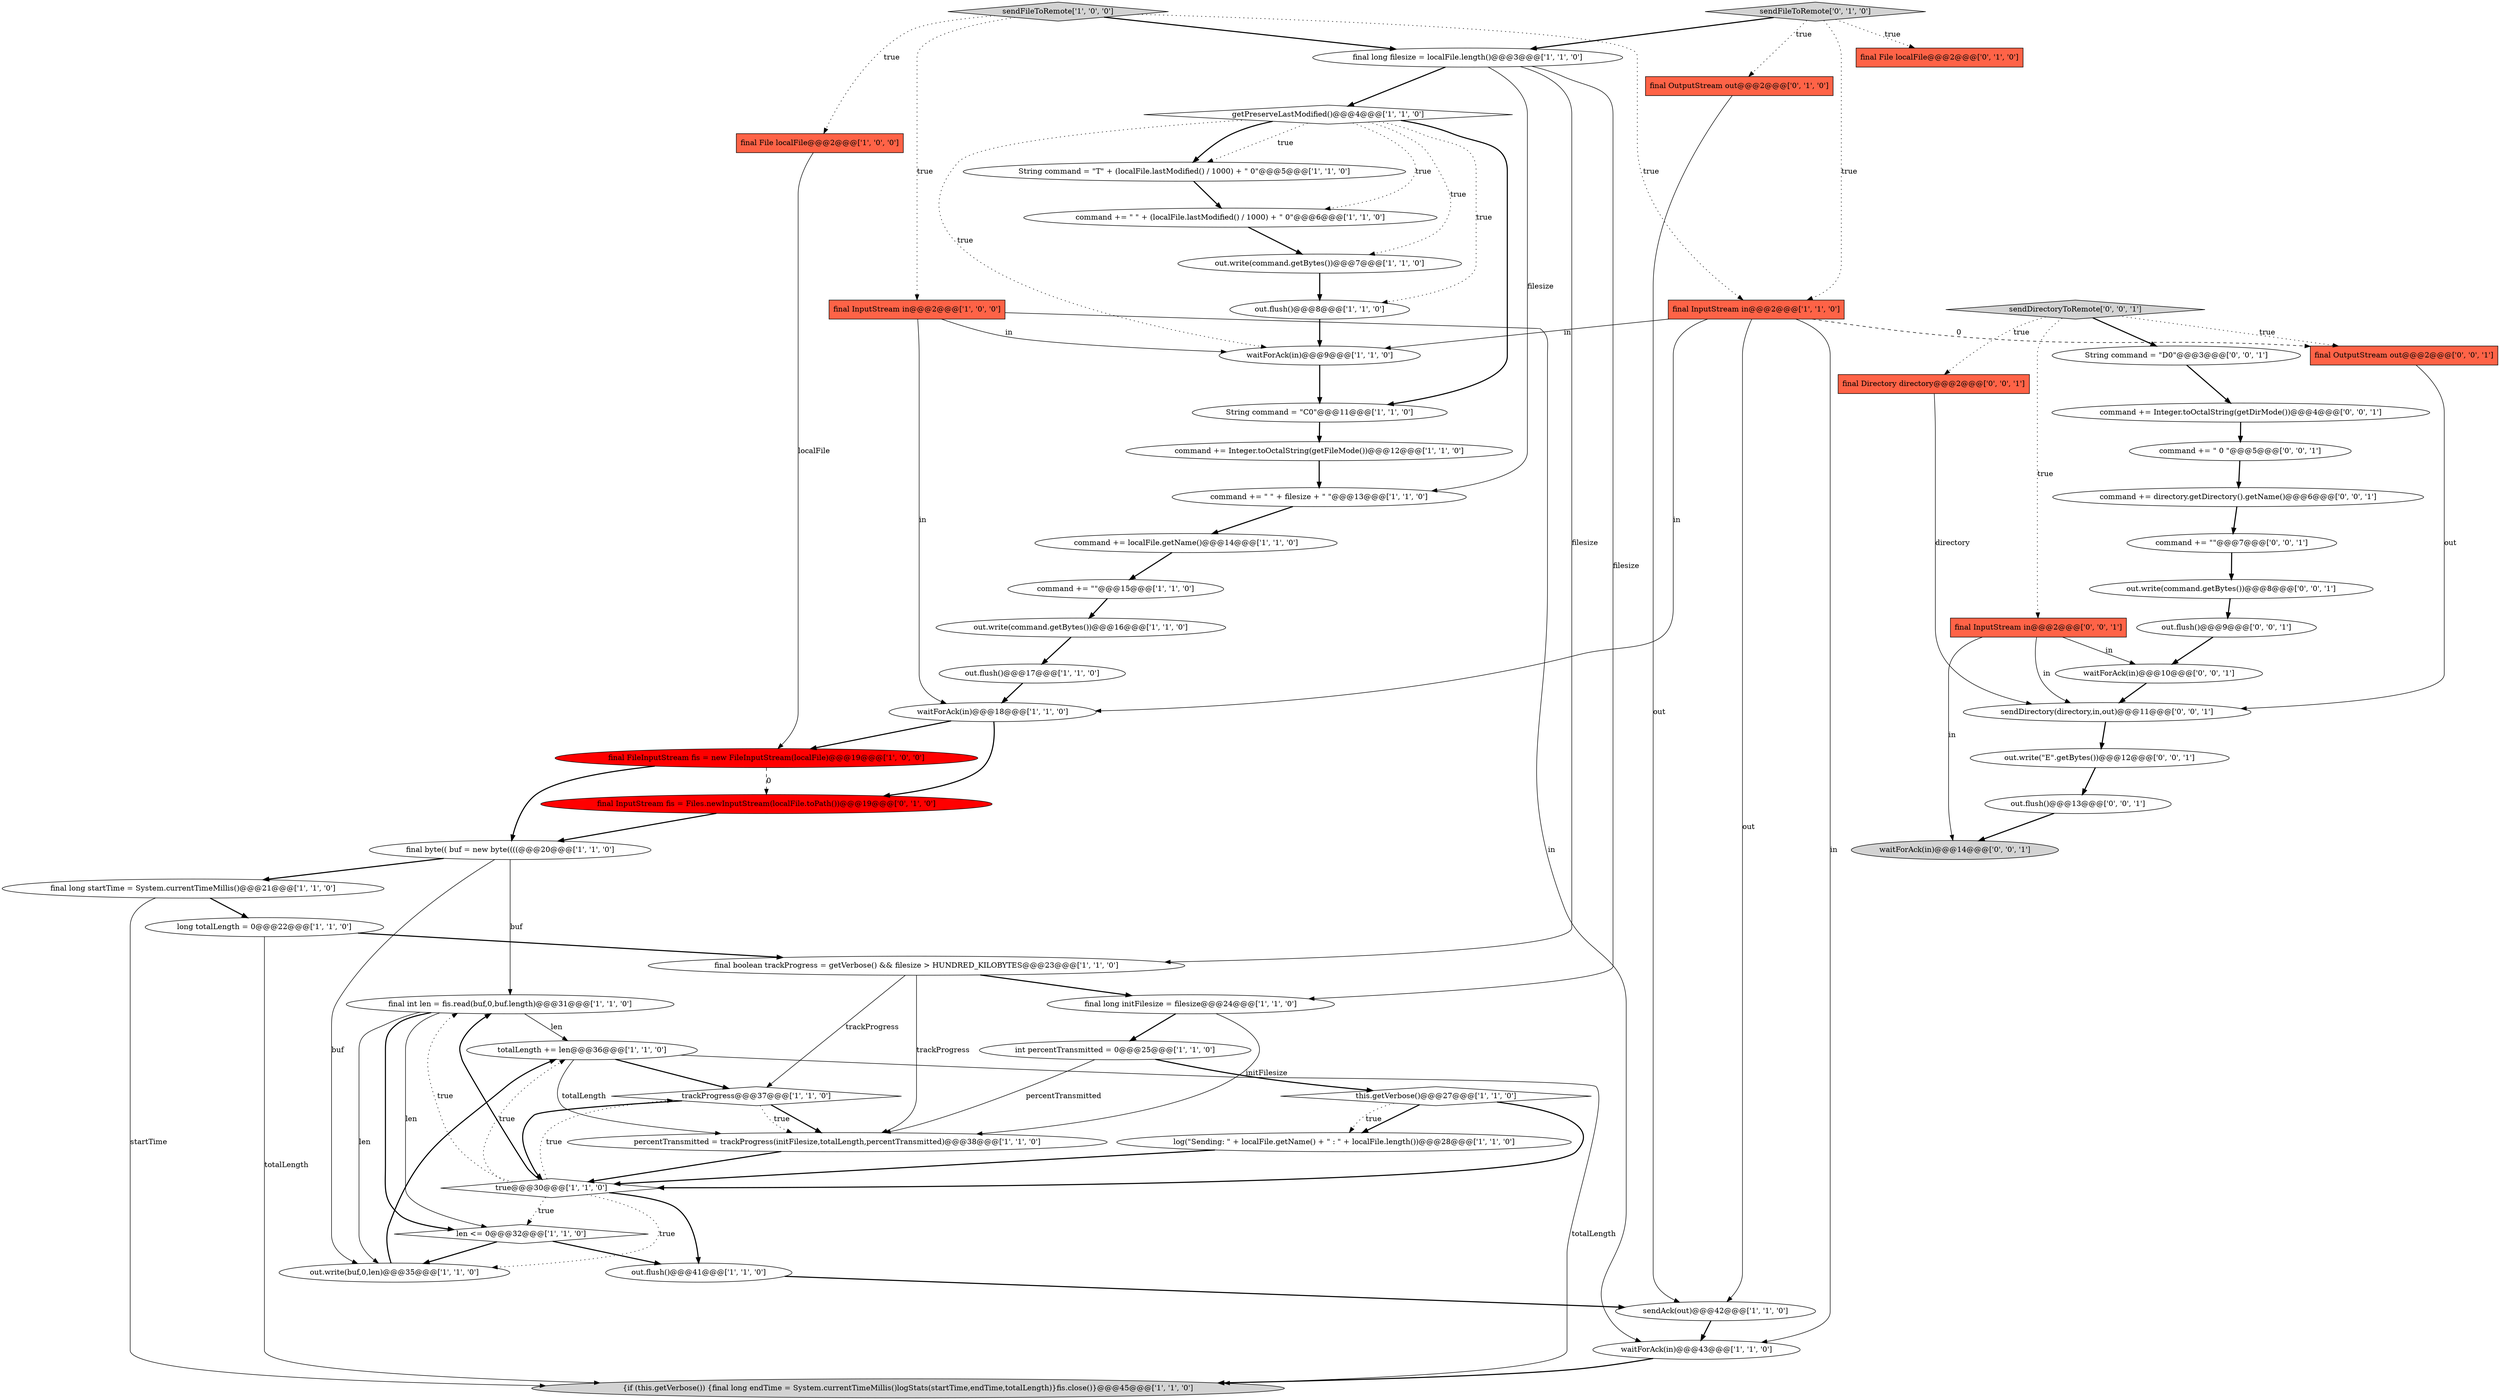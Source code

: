 digraph {
22 [style = filled, label = "waitForAck(in)@@@9@@@['1', '1', '0']", fillcolor = white, shape = ellipse image = "AAA0AAABBB1BBB"];
36 [style = filled, label = "trackProgress@@@37@@@['1', '1', '0']", fillcolor = white, shape = diamond image = "AAA0AAABBB1BBB"];
52 [style = filled, label = "command += Integer.toOctalString(getDirMode())@@@4@@@['0', '0', '1']", fillcolor = white, shape = ellipse image = "AAA0AAABBB3BBB"];
39 [style = filled, label = "sendFileToRemote['0', '1', '0']", fillcolor = lightgray, shape = diamond image = "AAA0AAABBB2BBB"];
46 [style = filled, label = "final InputStream in@@@2@@@['0', '0', '1']", fillcolor = tomato, shape = box image = "AAA0AAABBB3BBB"];
54 [style = filled, label = "out.flush()@@@13@@@['0', '0', '1']", fillcolor = white, shape = ellipse image = "AAA0AAABBB3BBB"];
38 [style = filled, label = "out.flush()@@@41@@@['1', '1', '0']", fillcolor = white, shape = ellipse image = "AAA0AAABBB1BBB"];
33 [style = filled, label = "final int len = fis.read(buf,0,buf.length)@@@31@@@['1', '1', '0']", fillcolor = white, shape = ellipse image = "AAA0AAABBB1BBB"];
21 [style = filled, label = "command += Integer.toOctalString(getFileMode())@@@12@@@['1', '1', '0']", fillcolor = white, shape = ellipse image = "AAA0AAABBB1BBB"];
5 [style = filled, label = "getPreserveLastModified()@@@4@@@['1', '1', '0']", fillcolor = white, shape = diamond image = "AAA0AAABBB1BBB"];
44 [style = filled, label = "out.write(\"E\".getBytes())@@@12@@@['0', '0', '1']", fillcolor = white, shape = ellipse image = "AAA0AAABBB3BBB"];
4 [style = filled, label = "final long initFilesize = filesize@@@24@@@['1', '1', '0']", fillcolor = white, shape = ellipse image = "AAA0AAABBB1BBB"];
2 [style = filled, label = "String command = \"T\" + (localFile.lastModified() / 1000) + \" 0\"@@@5@@@['1', '1', '0']", fillcolor = white, shape = ellipse image = "AAA0AAABBB1BBB"];
42 [style = filled, label = "final OutputStream out@@@2@@@['0', '1', '0']", fillcolor = tomato, shape = box image = "AAA0AAABBB2BBB"];
28 [style = filled, label = "out.flush()@@@8@@@['1', '1', '0']", fillcolor = white, shape = ellipse image = "AAA0AAABBB1BBB"];
35 [style = filled, label = "totalLength += len@@@36@@@['1', '1', '0']", fillcolor = white, shape = ellipse image = "AAA0AAABBB1BBB"];
58 [style = filled, label = "waitForAck(in)@@@10@@@['0', '0', '1']", fillcolor = white, shape = ellipse image = "AAA0AAABBB3BBB"];
1 [style = filled, label = "out.write(command.getBytes())@@@7@@@['1', '1', '0']", fillcolor = white, shape = ellipse image = "AAA0AAABBB1BBB"];
6 [style = filled, label = "String command = \"C0\"@@@11@@@['1', '1', '0']", fillcolor = white, shape = ellipse image = "AAA0AAABBB1BBB"];
9 [style = filled, label = "true@@@30@@@['1', '1', '0']", fillcolor = white, shape = diamond image = "AAA0AAABBB1BBB"];
26 [style = filled, label = "waitForAck(in)@@@43@@@['1', '1', '0']", fillcolor = white, shape = ellipse image = "AAA0AAABBB1BBB"];
51 [style = filled, label = "out.flush()@@@9@@@['0', '0', '1']", fillcolor = white, shape = ellipse image = "AAA0AAABBB3BBB"];
18 [style = filled, label = "command += \" \" + (localFile.lastModified() / 1000) + \" 0\"@@@6@@@['1', '1', '0']", fillcolor = white, shape = ellipse image = "AAA0AAABBB1BBB"];
10 [style = filled, label = "log(\"Sending: \" + localFile.getName() + \" : \" + localFile.length())@@@28@@@['1', '1', '0']", fillcolor = white, shape = ellipse image = "AAA0AAABBB1BBB"];
7 [style = filled, label = "sendAck(out)@@@42@@@['1', '1', '0']", fillcolor = white, shape = ellipse image = "AAA0AAABBB1BBB"];
0 [style = filled, label = "final InputStream in@@@2@@@['1', '0', '0']", fillcolor = tomato, shape = box image = "AAA0AAABBB1BBB"];
27 [style = filled, label = "final FileInputStream fis = new FileInputStream(localFile)@@@19@@@['1', '0', '0']", fillcolor = red, shape = ellipse image = "AAA1AAABBB1BBB"];
34 [style = filled, label = "out.write(buf,0,len)@@@35@@@['1', '1', '0']", fillcolor = white, shape = ellipse image = "AAA0AAABBB1BBB"];
40 [style = filled, label = "final File localFile@@@2@@@['0', '1', '0']", fillcolor = tomato, shape = box image = "AAA0AAABBB2BBB"];
41 [style = filled, label = "final InputStream fis = Files.newInputStream(localFile.toPath())@@@19@@@['0', '1', '0']", fillcolor = red, shape = ellipse image = "AAA1AAABBB2BBB"];
47 [style = filled, label = "out.write(command.getBytes())@@@8@@@['0', '0', '1']", fillcolor = white, shape = ellipse image = "AAA0AAABBB3BBB"];
49 [style = filled, label = "String command = \"D0\"@@@3@@@['0', '0', '1']", fillcolor = white, shape = ellipse image = "AAA0AAABBB3BBB"];
24 [style = filled, label = "percentTransmitted = trackProgress(initFilesize,totalLength,percentTransmitted)@@@38@@@['1', '1', '0']", fillcolor = white, shape = ellipse image = "AAA0AAABBB1BBB"];
31 [style = filled, label = "final InputStream in@@@2@@@['1', '1', '0']", fillcolor = tomato, shape = box image = "AAA0AAABBB1BBB"];
12 [style = filled, label = "command += \"\"@@@15@@@['1', '1', '0']", fillcolor = white, shape = ellipse image = "AAA0AAABBB1BBB"];
32 [style = filled, label = "sendFileToRemote['1', '0', '0']", fillcolor = lightgray, shape = diamond image = "AAA0AAABBB1BBB"];
45 [style = filled, label = "final Directory directory@@@2@@@['0', '0', '1']", fillcolor = tomato, shape = box image = "AAA0AAABBB3BBB"];
57 [style = filled, label = "final OutputStream out@@@2@@@['0', '0', '1']", fillcolor = tomato, shape = box image = "AAA0AAABBB3BBB"];
15 [style = filled, label = "final long filesize = localFile.length()@@@3@@@['1', '1', '0']", fillcolor = white, shape = ellipse image = "AAA0AAABBB1BBB"];
17 [style = filled, label = "out.write(command.getBytes())@@@16@@@['1', '1', '0']", fillcolor = white, shape = ellipse image = "AAA0AAABBB1BBB"];
3 [style = filled, label = "command += localFile.getName()@@@14@@@['1', '1', '0']", fillcolor = white, shape = ellipse image = "AAA0AAABBB1BBB"];
8 [style = filled, label = "long totalLength = 0@@@22@@@['1', '1', '0']", fillcolor = white, shape = ellipse image = "AAA0AAABBB1BBB"];
43 [style = filled, label = "command += directory.getDirectory().getName()@@@6@@@['0', '0', '1']", fillcolor = white, shape = ellipse image = "AAA0AAABBB3BBB"];
37 [style = filled, label = "len <= 0@@@32@@@['1', '1', '0']", fillcolor = white, shape = diamond image = "AAA0AAABBB1BBB"];
11 [style = filled, label = "final File localFile@@@2@@@['1', '0', '0']", fillcolor = tomato, shape = box image = "AAA0AAABBB1BBB"];
23 [style = filled, label = "final boolean trackProgress = getVerbose() && filesize > HUNDRED_KILOBYTES@@@23@@@['1', '1', '0']", fillcolor = white, shape = ellipse image = "AAA0AAABBB1BBB"];
25 [style = filled, label = "command += \" \" + filesize + \" \"@@@13@@@['1', '1', '0']", fillcolor = white, shape = ellipse image = "AAA0AAABBB1BBB"];
14 [style = filled, label = "this.getVerbose()@@@27@@@['1', '1', '0']", fillcolor = white, shape = diamond image = "AAA0AAABBB1BBB"];
53 [style = filled, label = "waitForAck(in)@@@14@@@['0', '0', '1']", fillcolor = lightgray, shape = ellipse image = "AAA0AAABBB3BBB"];
13 [style = filled, label = "waitForAck(in)@@@18@@@['1', '1', '0']", fillcolor = white, shape = ellipse image = "AAA0AAABBB1BBB"];
29 [style = filled, label = "final long startTime = System.currentTimeMillis()@@@21@@@['1', '1', '0']", fillcolor = white, shape = ellipse image = "AAA0AAABBB1BBB"];
50 [style = filled, label = "command += \"\"@@@7@@@['0', '0', '1']", fillcolor = white, shape = ellipse image = "AAA0AAABBB3BBB"];
19 [style = filled, label = "final byte(( buf = new byte((((@@@20@@@['1', '1', '0']", fillcolor = white, shape = ellipse image = "AAA0AAABBB1BBB"];
16 [style = filled, label = "int percentTransmitted = 0@@@25@@@['1', '1', '0']", fillcolor = white, shape = ellipse image = "AAA0AAABBB1BBB"];
30 [style = filled, label = "out.flush()@@@17@@@['1', '1', '0']", fillcolor = white, shape = ellipse image = "AAA0AAABBB1BBB"];
20 [style = filled, label = "{if (this.getVerbose()) {final long endTime = System.currentTimeMillis()logStats(startTime,endTime,totalLength)}fis.close()}@@@45@@@['1', '1', '0']", fillcolor = lightgray, shape = ellipse image = "AAA0AAABBB1BBB"];
48 [style = filled, label = "sendDirectoryToRemote['0', '0', '1']", fillcolor = lightgray, shape = diamond image = "AAA0AAABBB3BBB"];
56 [style = filled, label = "command += \" 0 \"@@@5@@@['0', '0', '1']", fillcolor = white, shape = ellipse image = "AAA0AAABBB3BBB"];
55 [style = filled, label = "sendDirectory(directory,in,out)@@@11@@@['0', '0', '1']", fillcolor = white, shape = ellipse image = "AAA0AAABBB3BBB"];
9->35 [style = dotted, label="true"];
30->13 [style = bold, label=""];
41->19 [style = bold, label=""];
5->18 [style = dotted, label="true"];
5->1 [style = dotted, label="true"];
32->0 [style = dotted, label="true"];
32->11 [style = dotted, label="true"];
9->37 [style = dotted, label="true"];
39->42 [style = dotted, label="true"];
7->26 [style = bold, label=""];
1->28 [style = bold, label=""];
36->24 [style = bold, label=""];
5->22 [style = dotted, label="true"];
38->7 [style = bold, label=""];
37->38 [style = bold, label=""];
46->55 [style = solid, label="in"];
47->51 [style = bold, label=""];
19->34 [style = solid, label="buf"];
0->22 [style = solid, label="in"];
54->53 [style = bold, label=""];
16->14 [style = bold, label=""];
14->9 [style = bold, label=""];
8->20 [style = solid, label="totalLength"];
27->19 [style = bold, label=""];
9->38 [style = bold, label=""];
36->24 [style = dotted, label="true"];
4->16 [style = bold, label=""];
56->43 [style = bold, label=""];
45->55 [style = solid, label="directory"];
9->33 [style = dotted, label="true"];
48->49 [style = bold, label=""];
36->9 [style = bold, label=""];
8->23 [style = bold, label=""];
9->33 [style = bold, label=""];
31->57 [style = dashed, label="0"];
25->3 [style = bold, label=""];
35->24 [style = solid, label="totalLength"];
14->10 [style = bold, label=""];
2->18 [style = bold, label=""];
21->25 [style = bold, label=""];
51->58 [style = bold, label=""];
4->24 [style = solid, label="initFilesize"];
31->7 [style = solid, label="out"];
15->25 [style = solid, label="filesize"];
48->46 [style = dotted, label="true"];
15->23 [style = solid, label="filesize"];
16->24 [style = solid, label="percentTransmitted"];
5->6 [style = bold, label=""];
18->1 [style = bold, label=""];
23->36 [style = solid, label="trackProgress"];
39->40 [style = dotted, label="true"];
0->26 [style = solid, label="in"];
34->35 [style = bold, label=""];
33->35 [style = solid, label="len"];
0->13 [style = solid, label="in"];
26->20 [style = bold, label=""];
32->31 [style = dotted, label="true"];
22->6 [style = bold, label=""];
39->31 [style = dotted, label="true"];
44->54 [style = bold, label=""];
15->4 [style = solid, label="filesize"];
27->41 [style = dashed, label="0"];
6->21 [style = bold, label=""];
19->29 [style = bold, label=""];
29->20 [style = solid, label="startTime"];
12->17 [style = bold, label=""];
31->26 [style = solid, label="in"];
3->12 [style = bold, label=""];
48->45 [style = dotted, label="true"];
46->53 [style = solid, label="in"];
13->41 [style = bold, label=""];
11->27 [style = solid, label="localFile"];
13->27 [style = bold, label=""];
19->33 [style = solid, label="buf"];
31->22 [style = solid, label="in"];
10->9 [style = bold, label=""];
33->34 [style = solid, label="len"];
31->13 [style = solid, label="in"];
42->7 [style = solid, label="out"];
46->58 [style = solid, label="in"];
33->37 [style = bold, label=""];
5->28 [style = dotted, label="true"];
28->22 [style = bold, label=""];
24->9 [style = bold, label=""];
5->2 [style = dotted, label="true"];
29->8 [style = bold, label=""];
39->15 [style = bold, label=""];
43->50 [style = bold, label=""];
9->36 [style = dotted, label="true"];
23->4 [style = bold, label=""];
52->56 [style = bold, label=""];
17->30 [style = bold, label=""];
23->24 [style = solid, label="trackProgress"];
58->55 [style = bold, label=""];
14->10 [style = dotted, label="true"];
15->5 [style = bold, label=""];
35->20 [style = solid, label="totalLength"];
55->44 [style = bold, label=""];
5->2 [style = bold, label=""];
49->52 [style = bold, label=""];
9->34 [style = dotted, label="true"];
50->47 [style = bold, label=""];
37->34 [style = bold, label=""];
32->15 [style = bold, label=""];
35->36 [style = bold, label=""];
57->55 [style = solid, label="out"];
48->57 [style = dotted, label="true"];
33->37 [style = solid, label="len"];
}
